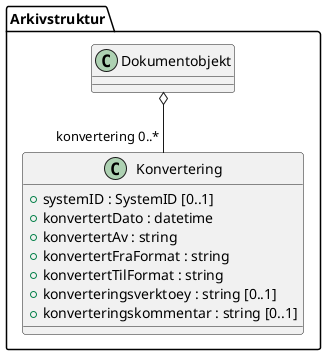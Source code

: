 @startuml
skinparam nodesep 100
class Arkivstruktur.Konvertering {
  +systemID : SystemID [0..1]
  +konvertertDato : datetime
  +konvertertAv : string
  +konvertertFraFormat : string
  +konvertertTilFormat : string
  +konverteringsverktoey : string [0..1]
  +konverteringskommentar : string [0..1]
}
Arkivstruktur.Dokumentobjekt o-- "konvertering 0..*" Arkivstruktur.Konvertering
@enduml
